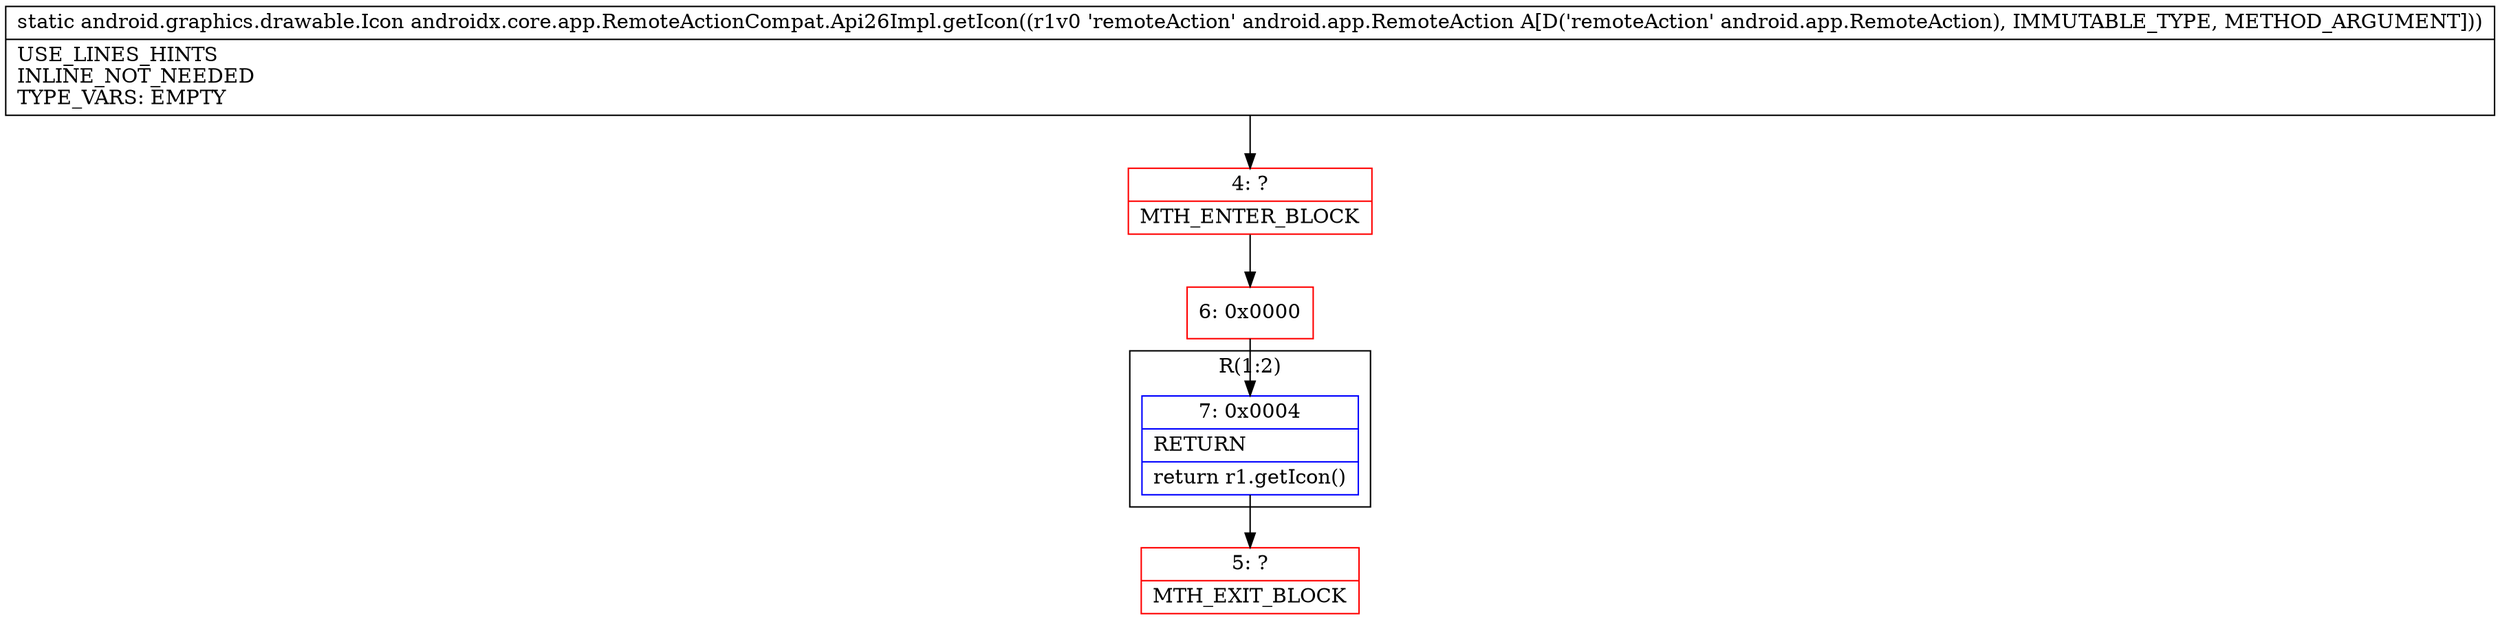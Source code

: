 digraph "CFG forandroidx.core.app.RemoteActionCompat.Api26Impl.getIcon(Landroid\/app\/RemoteAction;)Landroid\/graphics\/drawable\/Icon;" {
subgraph cluster_Region_936631237 {
label = "R(1:2)";
node [shape=record,color=blue];
Node_7 [shape=record,label="{7\:\ 0x0004|RETURN\l|return r1.getIcon()\l}"];
}
Node_4 [shape=record,color=red,label="{4\:\ ?|MTH_ENTER_BLOCK\l}"];
Node_6 [shape=record,color=red,label="{6\:\ 0x0000}"];
Node_5 [shape=record,color=red,label="{5\:\ ?|MTH_EXIT_BLOCK\l}"];
MethodNode[shape=record,label="{static android.graphics.drawable.Icon androidx.core.app.RemoteActionCompat.Api26Impl.getIcon((r1v0 'remoteAction' android.app.RemoteAction A[D('remoteAction' android.app.RemoteAction), IMMUTABLE_TYPE, METHOD_ARGUMENT]))  | USE_LINES_HINTS\lINLINE_NOT_NEEDED\lTYPE_VARS: EMPTY\l}"];
MethodNode -> Node_4;Node_7 -> Node_5;
Node_4 -> Node_6;
Node_6 -> Node_7;
}

